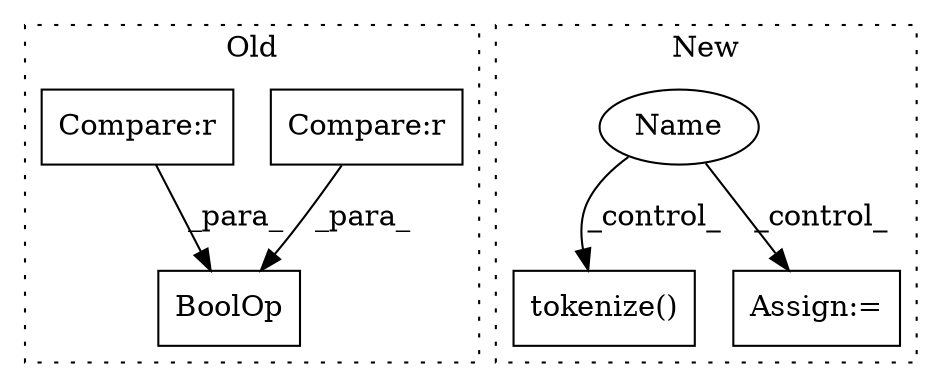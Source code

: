 digraph G {
subgraph cluster0 {
1 [label="BoolOp" a="72" s="3420" l="41" shape="box"];
3 [label="Compare:r" a="40" s="3420" l="18" shape="box"];
4 [label="Compare:r" a="40" s="3443" l="18" shape="box"];
label = "Old";
style="dotted";
}
subgraph cluster1 {
2 [label="tokenize()" a="75" s="3389,3422" l="24,1" shape="box"];
5 [label="Name" a="87" s="3097" l="6" shape="ellipse"];
6 [label="Assign:=" a="68" s="3284" l="3" shape="box"];
label = "New";
style="dotted";
}
3 -> 1 [label="_para_"];
4 -> 1 [label="_para_"];
5 -> 2 [label="_control_"];
5 -> 6 [label="_control_"];
}